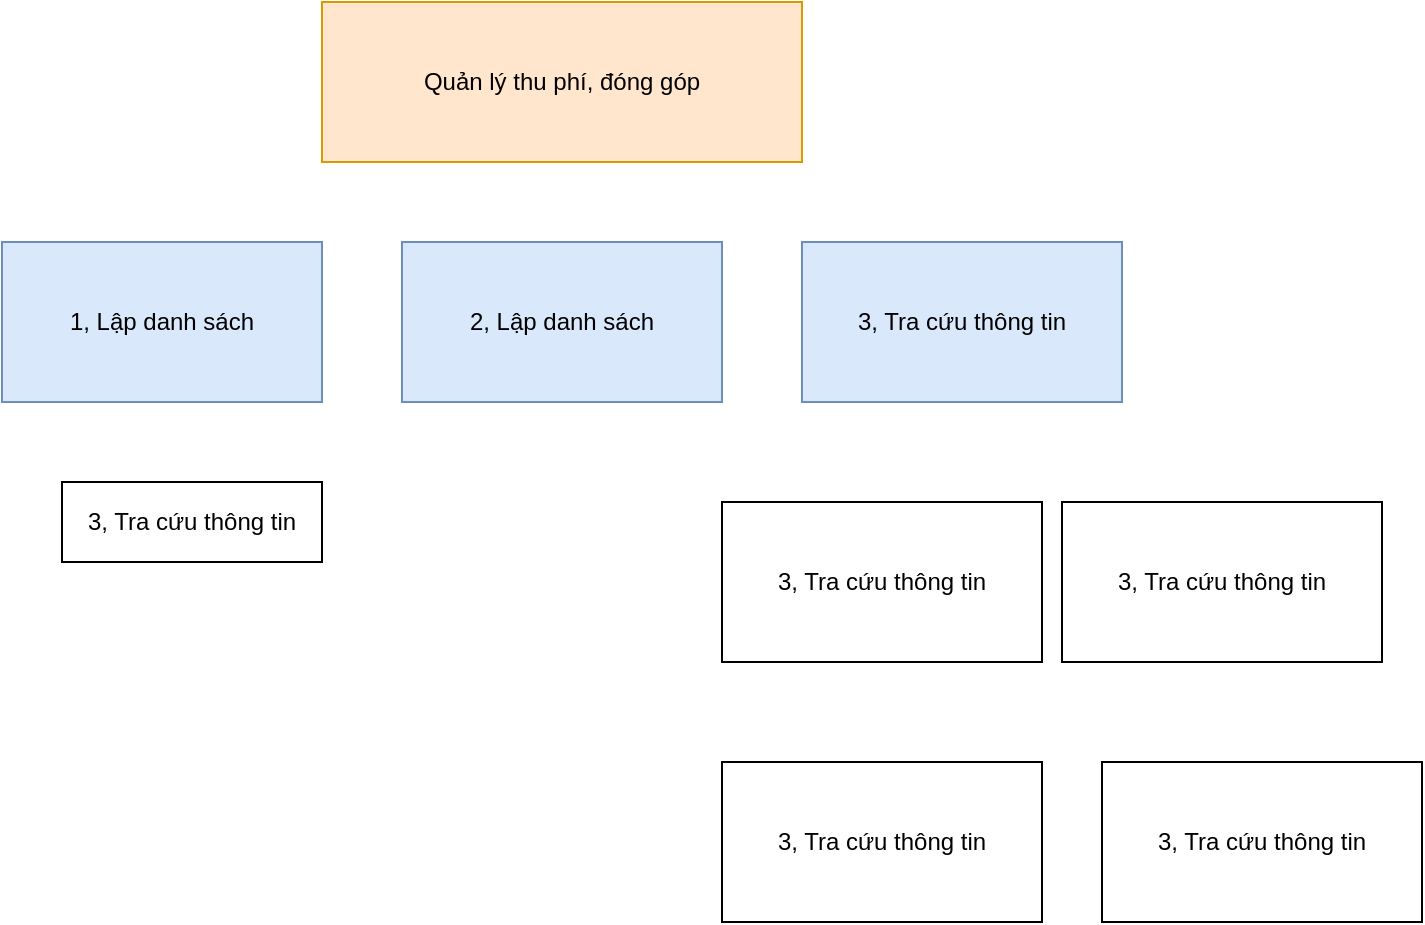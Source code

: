 <mxfile version="25.0.3">
  <diagram name="Trang-1" id="LsU3ng23SqDBzvLvnEQI">
    <mxGraphModel dx="1050" dy="569" grid="1" gridSize="10" guides="1" tooltips="1" connect="1" arrows="1" fold="1" page="1" pageScale="1" pageWidth="827" pageHeight="1169" math="0" shadow="0">
      <root>
        <mxCell id="0" />
        <mxCell id="1" parent="0" />
        <mxCell id="3CAVAxjYpTLYCpoozpfG-1" value="Quản lý thu phí, đóng góp" style="rounded=0;whiteSpace=wrap;html=1;fillColor=#ffe6cc;strokeColor=#d79b00;" vertex="1" parent="1">
          <mxGeometry x="240" y="80" width="240" height="80" as="geometry" />
        </mxCell>
        <mxCell id="3CAVAxjYpTLYCpoozpfG-2" value="1, Lập danh sách" style="rounded=0;whiteSpace=wrap;html=1;fillColor=#dae8fc;strokeColor=#6c8ebf;" vertex="1" parent="1">
          <mxGeometry x="80" y="200" width="160" height="80" as="geometry" />
        </mxCell>
        <mxCell id="3CAVAxjYpTLYCpoozpfG-3" value="2, Lập danh sách" style="rounded=0;whiteSpace=wrap;html=1;fillColor=#dae8fc;strokeColor=#6c8ebf;" vertex="1" parent="1">
          <mxGeometry x="280" y="200" width="160" height="80" as="geometry" />
        </mxCell>
        <mxCell id="3CAVAxjYpTLYCpoozpfG-4" value="3, Tra cứu thông tin" style="rounded=0;whiteSpace=wrap;html=1;fillColor=#dae8fc;strokeColor=#6c8ebf;" vertex="1" parent="1">
          <mxGeometry x="480" y="200" width="160" height="80" as="geometry" />
        </mxCell>
        <mxCell id="3CAVAxjYpTLYCpoozpfG-5" value="3, Tra cứu thông tin" style="rounded=0;whiteSpace=wrap;html=1;" vertex="1" parent="1">
          <mxGeometry x="110" y="320" width="130" height="40" as="geometry" />
        </mxCell>
        <mxCell id="3CAVAxjYpTLYCpoozpfG-6" value="3, Tra cứu thông tin" style="rounded=0;whiteSpace=wrap;html=1;" vertex="1" parent="1">
          <mxGeometry x="440" y="330" width="160" height="80" as="geometry" />
        </mxCell>
        <mxCell id="3CAVAxjYpTLYCpoozpfG-7" value="3, Tra cứu thông tin" style="rounded=0;whiteSpace=wrap;html=1;" vertex="1" parent="1">
          <mxGeometry x="610" y="330" width="160" height="80" as="geometry" />
        </mxCell>
        <mxCell id="3CAVAxjYpTLYCpoozpfG-8" value="3, Tra cứu thông tin" style="rounded=0;whiteSpace=wrap;html=1;" vertex="1" parent="1">
          <mxGeometry x="630" y="460" width="160" height="80" as="geometry" />
        </mxCell>
        <mxCell id="3CAVAxjYpTLYCpoozpfG-9" value="3, Tra cứu thông tin" style="rounded=0;whiteSpace=wrap;html=1;" vertex="1" parent="1">
          <mxGeometry x="440" y="460" width="160" height="80" as="geometry" />
        </mxCell>
      </root>
    </mxGraphModel>
  </diagram>
</mxfile>
